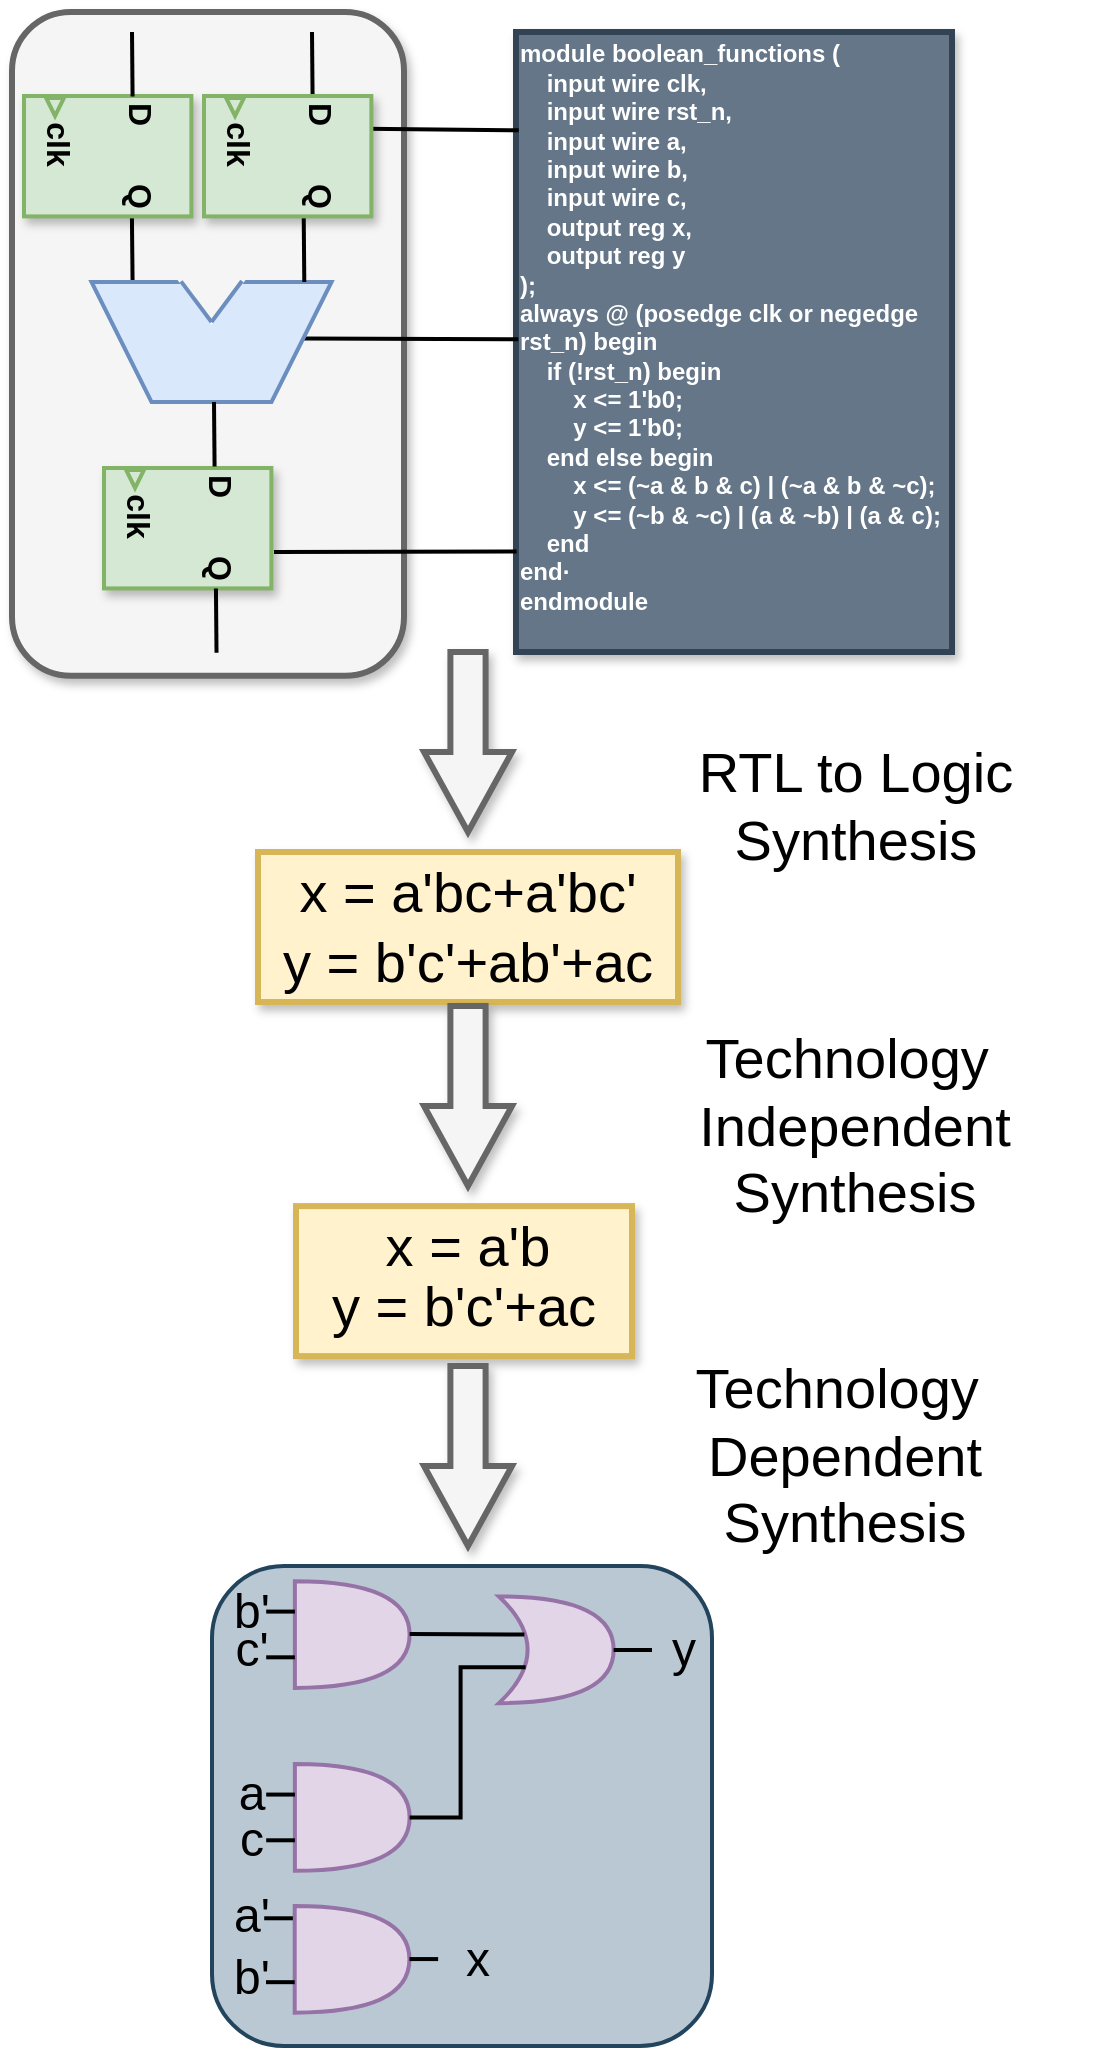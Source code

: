 <mxfile version="24.7.6">
  <diagram name="第 1 页" id="q-j6vuq5w8XLsUYLvh6M">
    <mxGraphModel dx="2375" dy="1404" grid="1" gridSize="10" guides="1" tooltips="1" connect="1" arrows="1" fold="1" page="1" pageScale="1" pageWidth="600" pageHeight="1050" math="0" shadow="0">
      <root>
        <mxCell id="0" />
        <mxCell id="1" parent="0" />
        <mxCell id="uPhW8h95iWGYMfiudBBG-2" value="" style="rounded=0;whiteSpace=wrap;html=1;fillColor=#fff2cc;strokeColor=#d6b656;strokeWidth=3;shadow=1;" parent="1" vertex="1">
          <mxGeometry x="166" y="617.06" width="168" height="75" as="geometry" />
        </mxCell>
        <mxCell id="uPhW8h95iWGYMfiudBBG-1" value="" style="rounded=0;whiteSpace=wrap;html=1;fillColor=#fff2cc;strokeColor=#d6b656;strokeWidth=3;shadow=1;" parent="1" vertex="1">
          <mxGeometry x="147" y="440.0" width="210" height="75" as="geometry" />
        </mxCell>
        <mxCell id="Zr5mx6mt9YZKuDAXMMV7-154" value="&lt;div style=&quot;&quot;&gt;&lt;b style=&quot;&quot;&gt;&lt;font style=&quot;font-size: 12px;&quot;&gt;module boolean_functions (&lt;/font&gt;&lt;/b&gt;&lt;/div&gt;&lt;div style=&quot;&quot;&gt;&lt;b&gt;&lt;font style=&quot;font-size: 12px;&quot;&gt;&amp;nbsp; &amp;nbsp; input wire clk,&lt;/font&gt;&lt;/b&gt;&lt;/div&gt;&lt;div style=&quot;&quot;&gt;&lt;b&gt;&lt;font style=&quot;font-size: 12px;&quot;&gt;&amp;nbsp; &amp;nbsp; input wire rst_n,&lt;/font&gt;&lt;/b&gt;&lt;/div&gt;&lt;div style=&quot;&quot;&gt;&lt;b&gt;&lt;font style=&quot;font-size: 12px;&quot;&gt;&amp;nbsp; &amp;nbsp; input wire a,&lt;/font&gt;&lt;/b&gt;&lt;/div&gt;&lt;div style=&quot;&quot;&gt;&lt;b&gt;&lt;font style=&quot;font-size: 12px;&quot;&gt;&amp;nbsp; &amp;nbsp; input wire b,&lt;/font&gt;&lt;/b&gt;&lt;/div&gt;&lt;div style=&quot;&quot;&gt;&lt;b&gt;&lt;font style=&quot;font-size: 12px;&quot;&gt;&amp;nbsp; &amp;nbsp; input wire c,&lt;/font&gt;&lt;/b&gt;&lt;/div&gt;&lt;div style=&quot;&quot;&gt;&lt;b&gt;&lt;font style=&quot;font-size: 12px;&quot;&gt;&amp;nbsp; &amp;nbsp; output reg x,&lt;/font&gt;&lt;/b&gt;&lt;/div&gt;&lt;div style=&quot;&quot;&gt;&lt;b&gt;&lt;font style=&quot;font-size: 12px;&quot;&gt;&amp;nbsp; &amp;nbsp; output reg y&lt;/font&gt;&lt;/b&gt;&lt;/div&gt;&lt;div style=&quot;&quot;&gt;&lt;b&gt;&lt;font style=&quot;font-size: 12px;&quot;&gt;);&lt;/font&gt;&lt;/b&gt;&lt;/div&gt;&lt;div style=&quot;&quot;&gt;&lt;b&gt;&lt;font style=&quot;font-size: 12px;&quot;&gt;always @ (posedge clk or negedge rst_n) begin&lt;/font&gt;&lt;/b&gt;&lt;/div&gt;&lt;div style=&quot;&quot;&gt;&lt;b&gt;&lt;font style=&quot;font-size: 12px;&quot;&gt;&amp;nbsp; &amp;nbsp; if (!rst_n) begin&lt;/font&gt;&lt;/b&gt;&lt;/div&gt;&lt;div style=&quot;&quot;&gt;&lt;b&gt;&lt;font style=&quot;font-size: 12px;&quot;&gt;&amp;nbsp; &amp;nbsp; &amp;nbsp; &amp;nbsp; x &amp;lt;= 1&#39;b0;&lt;/font&gt;&lt;/b&gt;&lt;/div&gt;&lt;div style=&quot;&quot;&gt;&lt;b&gt;&lt;font style=&quot;font-size: 12px;&quot;&gt;&amp;nbsp; &amp;nbsp; &amp;nbsp; &amp;nbsp; y &amp;lt;= 1&#39;b0;&lt;/font&gt;&lt;/b&gt;&lt;/div&gt;&lt;div style=&quot;&quot;&gt;&lt;b&gt;&lt;font style=&quot;font-size: 12px;&quot;&gt;&amp;nbsp; &amp;nbsp; end else begin&lt;/font&gt;&lt;/b&gt;&lt;/div&gt;&lt;div style=&quot;&quot;&gt;&lt;b&gt;&lt;font style=&quot;font-size: 12px;&quot;&gt;&amp;nbsp; &amp;nbsp; &amp;nbsp; &amp;nbsp; x &amp;lt;= (~a &amp;amp; b &amp;amp; c) | (~a &amp;amp; b &amp;amp; ~c);&lt;/font&gt;&lt;/b&gt;&lt;/div&gt;&lt;div style=&quot;&quot;&gt;&lt;b&gt;&lt;font style=&quot;font-size: 12px;&quot;&gt;&amp;nbsp; &amp;nbsp; &amp;nbsp; &amp;nbsp; y &amp;lt;= (~b &amp;amp; ~c) | (a &amp;amp; ~b) | (a &amp;amp; c);&lt;/font&gt;&lt;/b&gt;&lt;/div&gt;&lt;div style=&quot;&quot;&gt;&lt;b&gt;&lt;font style=&quot;font-size: 12px;&quot;&gt;&amp;nbsp; &amp;nbsp; end&lt;/font&gt;&lt;/b&gt;&lt;/div&gt;&lt;div style=&quot;&quot;&gt;&lt;b&gt;&lt;font style=&quot;font-size: 12px;&quot;&gt;end·&lt;/font&gt;&lt;/b&gt;&lt;/div&gt;&lt;div style=&quot;&quot;&gt;&lt;b&gt;&lt;font style=&quot;font-size: 12px;&quot;&gt;endmodule&lt;/font&gt;&lt;/b&gt;&lt;/div&gt;&lt;div style=&quot;&quot;&gt;&lt;br&gt;&lt;/div&gt;" style="rounded=0;whiteSpace=wrap;html=1;strokeWidth=3;fillColor=#647687;fontColor=#ffffff;strokeColor=#314354;shadow=1;align=left;" parent="1" vertex="1">
          <mxGeometry x="276" y="30" width="218" height="310" as="geometry" />
        </mxCell>
        <mxCell id="Zr5mx6mt9YZKuDAXMMV7-43" value="" style="html=1;shadow=1;dashed=0;align=center;verticalAlign=middle;shape=mxgraph.arrows2.arrow;dy=0.6;dx=40;direction=south;notch=0;strokeWidth=3;fontFamily=Helvetica;rotation=0;fillColor=#f5f5f5;fontColor=#333333;strokeColor=#666666;" parent="1" vertex="1">
          <mxGeometry x="230" y="340" width="44" height="90" as="geometry" />
        </mxCell>
        <mxCell id="Zr5mx6mt9YZKuDAXMMV7-66" value="" style="group;fontFamily=Helvetica;" parent="1" vertex="1" connectable="0">
          <mxGeometry x="30" y="38.75" width="210" height="320.63" as="geometry" />
        </mxCell>
        <mxCell id="Zr5mx6mt9YZKuDAXMMV7-156" value="" style="rounded=1;whiteSpace=wrap;html=1;strokeWidth=3;fillColor=#f5f5f5;fontColor=#333333;strokeColor=#666666;shadow=1;" parent="Zr5mx6mt9YZKuDAXMMV7-66" vertex="1">
          <mxGeometry x="-6" y="-18.75" width="196" height="331.87" as="geometry" />
        </mxCell>
        <mxCell id="Zr5mx6mt9YZKuDAXMMV7-118" value="" style="endArrow=none;html=1;rounded=0;endSize=6;strokeWidth=2;entryX=0.82;entryY=0.974;entryDx=0;entryDy=0;entryPerimeter=0;exitX=1.006;exitY=0.404;exitDx=0;exitDy=0;exitPerimeter=0;fontFamily=Helvetica;" parent="Zr5mx6mt9YZKuDAXMMV7-66" edge="1">
          <mxGeometry width="50" height="50" relative="1" as="geometry">
            <mxPoint x="53.958" y="83.597" as="sourcePoint" />
            <mxPoint x="54.29" y="116.21" as="targetPoint" />
          </mxGeometry>
        </mxCell>
        <mxCell id="Zr5mx6mt9YZKuDAXMMV7-123" value="" style="endArrow=none;html=1;rounded=0;endSize=6;strokeWidth=2;exitX=-0.004;exitY=0.492;exitDx=0;exitDy=0;exitPerimeter=0;entryX=0.481;entryY=0.002;entryDx=0;entryDy=0;entryPerimeter=0;fontFamily=Helvetica;" parent="Zr5mx6mt9YZKuDAXMMV7-66" edge="1">
          <mxGeometry width="50" height="50" relative="1" as="geometry">
            <mxPoint x="247.152" y="144.88" as="sourcePoint" />
            <mxPoint x="140" y="144.5" as="targetPoint" />
          </mxGeometry>
        </mxCell>
        <mxCell id="oGUt-Syhmb74eNaqMYqk-24" value="" style="group;rotation=90;" parent="Zr5mx6mt9YZKuDAXMMV7-66" vertex="1" connectable="0">
          <mxGeometry x="34" y="197.255" width="95" height="83.69" as="geometry" />
        </mxCell>
        <mxCell id="oGUt-Syhmb74eNaqMYqk-25" value="" style="rounded=0;whiteSpace=wrap;html=1;rotation=180;strokeWidth=2;fontFamily=Helvetica;fillColor=#d5e8d4;strokeColor=#82b366;shadow=1;" parent="oGUt-Syhmb74eNaqMYqk-24" vertex="1">
          <mxGeometry x="6" y="12" width="83.69" height="60.203" as="geometry" />
        </mxCell>
        <mxCell id="oGUt-Syhmb74eNaqMYqk-26" value="&lt;font size=&quot;1&quot;&gt;&lt;b style=&quot;font-size: 16px;&quot;&gt;D&lt;/b&gt;&lt;/font&gt;" style="text;html=1;strokeColor=none;fillColor=none;align=center;verticalAlign=middle;whiteSpace=wrap;rounded=0;strokeWidth=2;fontFamily=Helvetica;rotation=90;" parent="oGUt-Syhmb74eNaqMYqk-24" vertex="1">
          <mxGeometry x="37" y="8" width="54.286" height="26.757" as="geometry" />
        </mxCell>
        <mxCell id="oGUt-Syhmb74eNaqMYqk-27" value="&lt;font size=&quot;1&quot;&gt;&lt;b style=&quot;font-size: 16px;&quot;&gt;Q&lt;/b&gt;&lt;/font&gt;" style="text;html=1;strokeColor=none;fillColor=none;align=center;verticalAlign=middle;whiteSpace=wrap;rounded=0;strokeWidth=2;fontFamily=Helvetica;rotation=90;" parent="oGUt-Syhmb74eNaqMYqk-24" vertex="1">
          <mxGeometry x="37" y="49" width="54.286" height="26.757" as="geometry" />
        </mxCell>
        <mxCell id="oGUt-Syhmb74eNaqMYqk-28" value="&lt;font size=&quot;1&quot;&gt;&lt;b style=&quot;font-size: 16px;&quot;&gt;clk&lt;/b&gt;&lt;/font&gt;" style="text;html=1;strokeColor=none;fillColor=none;align=center;verticalAlign=middle;whiteSpace=wrap;rounded=0;strokeWidth=2;fontFamily=Helvetica;rotation=90;" parent="oGUt-Syhmb74eNaqMYqk-24" vertex="1">
          <mxGeometry x="-4" y="23" width="54.286" height="26.757" as="geometry" />
        </mxCell>
        <mxCell id="oGUt-Syhmb74eNaqMYqk-29" value="" style="triangle;whiteSpace=wrap;html=1;strokeWidth=2;fontFamily=Helvetica;fillColor=#d5e8d4;strokeColor=#82b366;rotation=90;" parent="oGUt-Syhmb74eNaqMYqk-24" vertex="1">
          <mxGeometry x="17" y="13" width="9.048" height="8.919" as="geometry" />
        </mxCell>
        <mxCell id="oGUt-Syhmb74eNaqMYqk-47" value="" style="endArrow=none;html=1;rounded=0;endSize=6;strokeWidth=2;entryX=0.82;entryY=0.974;entryDx=0;entryDy=0;entryPerimeter=0;exitX=1.006;exitY=0.404;exitDx=0;exitDy=0;exitPerimeter=0;fontFamily=Helvetica;" parent="oGUt-Syhmb74eNaqMYqk-24" edge="1">
          <mxGeometry width="50" height="50" relative="1" as="geometry">
            <mxPoint x="61.97" y="72.205" as="sourcePoint" />
            <mxPoint x="62.26" y="104.415" as="targetPoint" />
          </mxGeometry>
        </mxCell>
        <mxCell id="oGUt-Syhmb74eNaqMYqk-31" value="" style="group;rotation=90;" parent="Zr5mx6mt9YZKuDAXMMV7-66" vertex="1" connectable="0">
          <mxGeometry x="-6" y="11.255" width="95" height="83.69" as="geometry" />
        </mxCell>
        <mxCell id="oGUt-Syhmb74eNaqMYqk-32" value="" style="rounded=0;whiteSpace=wrap;html=1;rotation=180;strokeWidth=2;fontFamily=Helvetica;fillColor=#d5e8d4;strokeColor=#82b366;shadow=1;" parent="oGUt-Syhmb74eNaqMYqk-31" vertex="1">
          <mxGeometry x="6" y="12" width="83.69" height="60.203" as="geometry" />
        </mxCell>
        <mxCell id="oGUt-Syhmb74eNaqMYqk-33" value="&lt;font size=&quot;1&quot;&gt;&lt;b style=&quot;font-size: 16px;&quot;&gt;D&lt;/b&gt;&lt;/font&gt;" style="text;html=1;strokeColor=none;fillColor=none;align=center;verticalAlign=middle;whiteSpace=wrap;rounded=0;strokeWidth=2;fontFamily=Helvetica;rotation=90;" parent="oGUt-Syhmb74eNaqMYqk-31" vertex="1">
          <mxGeometry x="37" y="8" width="54.286" height="26.757" as="geometry" />
        </mxCell>
        <mxCell id="oGUt-Syhmb74eNaqMYqk-34" value="&lt;font size=&quot;1&quot;&gt;&lt;b style=&quot;font-size: 16px;&quot;&gt;Q&lt;/b&gt;&lt;/font&gt;" style="text;html=1;strokeColor=none;fillColor=none;align=center;verticalAlign=middle;whiteSpace=wrap;rounded=0;strokeWidth=2;fontFamily=Helvetica;rotation=90;" parent="oGUt-Syhmb74eNaqMYqk-31" vertex="1">
          <mxGeometry x="37" y="49" width="54.286" height="26.757" as="geometry" />
        </mxCell>
        <mxCell id="oGUt-Syhmb74eNaqMYqk-35" value="&lt;font size=&quot;1&quot;&gt;&lt;b style=&quot;font-size: 16px;&quot;&gt;clk&lt;/b&gt;&lt;/font&gt;" style="text;html=1;strokeColor=none;fillColor=none;align=center;verticalAlign=middle;whiteSpace=wrap;rounded=0;strokeWidth=2;fontFamily=Helvetica;rotation=90;" parent="oGUt-Syhmb74eNaqMYqk-31" vertex="1">
          <mxGeometry x="-4" y="23" width="54.286" height="26.757" as="geometry" />
        </mxCell>
        <mxCell id="oGUt-Syhmb74eNaqMYqk-36" value="" style="triangle;whiteSpace=wrap;html=1;strokeWidth=2;fontFamily=Helvetica;fillColor=#d5e8d4;strokeColor=#82b366;rotation=90;" parent="oGUt-Syhmb74eNaqMYqk-31" vertex="1">
          <mxGeometry x="17" y="13" width="9.048" height="8.919" as="geometry" />
        </mxCell>
        <mxCell id="oGUt-Syhmb74eNaqMYqk-43" value="" style="endArrow=none;html=1;rounded=0;endSize=6;strokeWidth=2;entryX=0.82;entryY=0.974;entryDx=0;entryDy=0;entryPerimeter=0;exitX=1.006;exitY=0.404;exitDx=0;exitDy=0;exitPerimeter=0;fontFamily=Helvetica;" parent="Zr5mx6mt9YZKuDAXMMV7-66" edge="1">
          <mxGeometry width="50" height="50" relative="1" as="geometry">
            <mxPoint x="144" y="-8.75" as="sourcePoint" />
            <mxPoint x="144.29" y="23.46" as="targetPoint" />
          </mxGeometry>
        </mxCell>
        <mxCell id="oGUt-Syhmb74eNaqMYqk-45" value="" style="endArrow=none;html=1;rounded=0;endSize=6;strokeWidth=2;entryX=0.82;entryY=0.974;entryDx=0;entryDy=0;entryPerimeter=0;exitX=1.006;exitY=0.404;exitDx=0;exitDy=0;exitPerimeter=0;fontFamily=Helvetica;" parent="Zr5mx6mt9YZKuDAXMMV7-66" edge="1">
          <mxGeometry width="50" height="50" relative="1" as="geometry">
            <mxPoint x="54" y="-8.75" as="sourcePoint" />
            <mxPoint x="54.29" y="23.46" as="targetPoint" />
          </mxGeometry>
        </mxCell>
        <mxCell id="Zr5mx6mt9YZKuDAXMMV7-112" value="" style="shape=trapezoid;perimeter=trapezoidPerimeter;whiteSpace=wrap;html=1;fixedSize=1;rotation=-180;strokeWidth=2;size=30;fillColor=#dae8fc;strokeColor=#6c8ebf;fontFamily=Helvetica;" parent="1" vertex="1">
          <mxGeometry x="63.75" y="155" width="120" height="60" as="geometry" />
        </mxCell>
        <mxCell id="Zr5mx6mt9YZKuDAXMMV7-113" value="" style="triangle;whiteSpace=wrap;html=1;rotation=90;strokeWidth=2;fillColor=#F5F5F5;strokeColor=#f5f5f5;fontFamily=Helvetica;" parent="1" vertex="1">
          <mxGeometry x="113.75" y="150" width="20" height="30" as="geometry" />
        </mxCell>
        <mxCell id="Zr5mx6mt9YZKuDAXMMV7-114" value="" style="endArrow=none;html=1;rounded=0;strokeColor=#f5f5f5;strokeWidth=3;curved=0;fontFamily=Helvetica;" parent="1" edge="1">
          <mxGeometry width="50" height="50" relative="1" as="geometry">
            <mxPoint x="109.25" y="154.95" as="sourcePoint" />
            <mxPoint x="138.25" y="154.95" as="targetPoint" />
          </mxGeometry>
        </mxCell>
        <mxCell id="Zr5mx6mt9YZKuDAXMMV7-115" value="" style="endArrow=none;html=1;rounded=0;exitX=0.627;exitY=1.005;exitDx=0;exitDy=0;exitPerimeter=0;entryX=1;entryY=0.5;entryDx=0;entryDy=0;strokeWidth=2;strokeColor=#6C8EBF;fontFamily=Helvetica;" parent="1" source="Zr5mx6mt9YZKuDAXMMV7-112" target="Zr5mx6mt9YZKuDAXMMV7-113" edge="1">
          <mxGeometry width="50" height="50" relative="1" as="geometry">
            <mxPoint x="113.75" y="145" as="sourcePoint" />
            <mxPoint x="163.75" y="95" as="targetPoint" />
          </mxGeometry>
        </mxCell>
        <mxCell id="Zr5mx6mt9YZKuDAXMMV7-116" value="" style="endArrow=none;html=1;rounded=0;exitX=1;exitY=0.5;exitDx=0;exitDy=0;entryX=0.373;entryY=1.008;entryDx=0;entryDy=0;strokeWidth=2;entryPerimeter=0;strokeColor=#6C8EBF;fontFamily=Helvetica;" parent="1" source="Zr5mx6mt9YZKuDAXMMV7-113" target="Zr5mx6mt9YZKuDAXMMV7-112" edge="1">
          <mxGeometry width="50" height="50" relative="1" as="geometry">
            <mxPoint x="118.75" y="165" as="sourcePoint" />
            <mxPoint x="133.75" y="185" as="targetPoint" />
          </mxGeometry>
        </mxCell>
        <mxCell id="Zr5mx6mt9YZKuDAXMMV7-119" value="" style="endArrow=none;html=1;rounded=0;endSize=6;strokeWidth=2;entryX=0.82;entryY=0.974;entryDx=0;entryDy=0;entryPerimeter=0;exitX=1.006;exitY=0.404;exitDx=0;exitDy=0;exitPerimeter=0;fontFamily=Helvetica;" parent="1" edge="1">
          <mxGeometry width="50" height="50" relative="1" as="geometry">
            <mxPoint x="169.86" y="122.79" as="sourcePoint" />
            <mxPoint x="170.15" y="155.0" as="targetPoint" />
          </mxGeometry>
        </mxCell>
        <mxCell id="Zr5mx6mt9YZKuDAXMMV7-120" value="" style="endArrow=none;html=1;rounded=0;endSize=6;strokeWidth=2;entryX=0.82;entryY=0.974;entryDx=0;entryDy=0;entryPerimeter=0;exitX=1.006;exitY=0.404;exitDx=0;exitDy=0;exitPerimeter=0;fontFamily=Helvetica;" parent="1" edge="1">
          <mxGeometry width="50" height="50" relative="1" as="geometry">
            <mxPoint x="125" y="215" as="sourcePoint" />
            <mxPoint x="125.29" y="247.21" as="targetPoint" />
          </mxGeometry>
        </mxCell>
        <mxCell id="Zr5mx6mt9YZKuDAXMMV7-122" value="" style="endArrow=none;html=1;rounded=0;endSize=6;strokeWidth=2;exitX=-0.003;exitY=0.173;exitDx=0;exitDy=0;exitPerimeter=0;entryX=0.481;entryY=0.002;entryDx=0;entryDy=0;entryPerimeter=0;fontFamily=Helvetica;" parent="1" edge="1">
          <mxGeometry width="50" height="50" relative="1" as="geometry">
            <mxPoint x="277.364" y="79.157" as="sourcePoint" />
            <mxPoint x="200.66" y="78.41" as="targetPoint" />
          </mxGeometry>
        </mxCell>
        <mxCell id="Zr5mx6mt9YZKuDAXMMV7-124" value="" style="endArrow=none;html=1;rounded=0;endSize=6;strokeWidth=2;exitX=-0.008;exitY=0.816;exitDx=0;exitDy=0;exitPerimeter=0;entryX=0.481;entryY=0.002;entryDx=0;entryDy=0;entryPerimeter=0;fontFamily=Helvetica;" parent="1" edge="1">
          <mxGeometry width="50" height="50" relative="1" as="geometry">
            <mxPoint x="276.304" y="289.74" as="sourcePoint" />
            <mxPoint x="155" y="290" as="targetPoint" />
          </mxGeometry>
        </mxCell>
        <mxCell id="Zr5mx6mt9YZKuDAXMMV7-125" value="&lt;font style=&quot;font-size: 28px;&quot;&gt;x = a&#39;bc+a&#39;bc&#39;&lt;/font&gt;" style="text;html=1;align=center;verticalAlign=middle;whiteSpace=wrap;rounded=0;fontFamily=Helvetica;" parent="1" vertex="1">
          <mxGeometry x="157" y="430.0" width="190" height="60" as="geometry" />
        </mxCell>
        <mxCell id="Zr5mx6mt9YZKuDAXMMV7-126" value="&lt;font style=&quot;font-size: 28px;&quot;&gt;y = b&#39;c&#39;+ab&#39;+ac&lt;/font&gt;" style="text;html=1;align=center;verticalAlign=middle;whiteSpace=wrap;rounded=0;fontFamily=Helvetica;" parent="1" vertex="1">
          <mxGeometry x="147" y="465.0" width="210" height="60" as="geometry" />
        </mxCell>
        <mxCell id="Zr5mx6mt9YZKuDAXMMV7-128" value="&lt;font style=&quot;font-size: 28px;&quot;&gt;x = a&#39;b&lt;/font&gt;" style="text;html=1;align=center;verticalAlign=middle;whiteSpace=wrap;rounded=0;fontFamily=Helvetica;" parent="1" vertex="1">
          <mxGeometry x="192" y="607" width="120" height="60" as="geometry" />
        </mxCell>
        <mxCell id="Zr5mx6mt9YZKuDAXMMV7-129" value="&lt;font style=&quot;font-size: 28px;&quot;&gt;y = b&#39;c&#39;+ac&lt;/font&gt;" style="text;html=1;align=center;verticalAlign=middle;whiteSpace=wrap;rounded=0;fontFamily=Helvetica;" parent="1" vertex="1">
          <mxGeometry x="180" y="637" width="140" height="60" as="geometry" />
        </mxCell>
        <mxCell id="Zr5mx6mt9YZKuDAXMMV7-151" value="&lt;font style=&quot;font-size: 28px;&quot;&gt;RTL to Logic&lt;/font&gt;&lt;div style=&quot;font-size: 28px;&quot;&gt;&lt;font style=&quot;font-size: 28px;&quot;&gt;Synthesis&lt;/font&gt;&lt;/div&gt;" style="text;html=1;align=center;verticalAlign=middle;whiteSpace=wrap;rounded=0;fontFamily=Helvetica;strokeWidth=3;fontSize=11;" parent="1" vertex="1">
          <mxGeometry x="320.5" y="387" width="250" height="60" as="geometry" />
        </mxCell>
        <mxCell id="Zr5mx6mt9YZKuDAXMMV7-152" value="&lt;font style=&quot;font-size: 28px;&quot;&gt;Technology&amp;nbsp;&lt;/font&gt;&lt;div style=&quot;font-size: 28px;&quot;&gt;&lt;font style=&quot;font-size: 28px;&quot;&gt;Independent&lt;/font&gt;&lt;/div&gt;&lt;div style=&quot;font-size: 28px;&quot;&gt;&lt;font style=&quot;font-size: 28px;&quot;&gt;Synthesis&lt;/font&gt;&lt;/div&gt;" style="text;html=1;align=center;verticalAlign=middle;whiteSpace=wrap;rounded=0;fontFamily=Helvetica;strokeWidth=3;" parent="1" vertex="1">
          <mxGeometry x="334" y="547" width="223" height="60" as="geometry" />
        </mxCell>
        <mxCell id="oGUt-Syhmb74eNaqMYqk-14" value="&lt;font style=&quot;font-size: 28px;&quot;&gt;Technology&amp;nbsp;&lt;/font&gt;&lt;div style=&quot;font-size: 28px;&quot;&gt;&lt;font style=&quot;font-size: 28px;&quot;&gt;Dependent&lt;/font&gt;&lt;/div&gt;&lt;div style=&quot;font-size: 28px;&quot;&gt;&lt;font style=&quot;font-size: 28px;&quot;&gt;Synthesis&lt;/font&gt;&lt;/div&gt;" style="text;html=1;align=center;verticalAlign=middle;whiteSpace=wrap;rounded=0;fontFamily=Helvetica;strokeWidth=3;" parent="1" vertex="1">
          <mxGeometry x="324" y="712" width="233" height="60" as="geometry" />
        </mxCell>
        <mxCell id="oGUt-Syhmb74eNaqMYqk-37" value="" style="group;rotation=90;shadow=0;" parent="1" vertex="1" connectable="0">
          <mxGeometry x="114" y="50.005" width="95" height="83.69" as="geometry" />
        </mxCell>
        <mxCell id="oGUt-Syhmb74eNaqMYqk-38" value="" style="rounded=0;whiteSpace=wrap;html=1;rotation=180;strokeWidth=2;fontFamily=Helvetica;fillColor=#d5e8d4;strokeColor=#82b366;shadow=1;" parent="oGUt-Syhmb74eNaqMYqk-37" vertex="1">
          <mxGeometry x="6" y="12" width="83.69" height="60.203" as="geometry" />
        </mxCell>
        <mxCell id="oGUt-Syhmb74eNaqMYqk-39" value="&lt;font size=&quot;1&quot;&gt;&lt;b style=&quot;font-size: 16px;&quot;&gt;D&lt;/b&gt;&lt;/font&gt;" style="text;html=1;strokeColor=none;fillColor=none;align=center;verticalAlign=middle;whiteSpace=wrap;rounded=0;strokeWidth=2;fontFamily=Helvetica;rotation=90;" parent="oGUt-Syhmb74eNaqMYqk-37" vertex="1">
          <mxGeometry x="37" y="8" width="54.286" height="26.757" as="geometry" />
        </mxCell>
        <mxCell id="oGUt-Syhmb74eNaqMYqk-40" value="&lt;font size=&quot;1&quot;&gt;&lt;b style=&quot;font-size: 16px;&quot;&gt;Q&lt;/b&gt;&lt;/font&gt;" style="text;html=1;strokeColor=none;fillColor=none;align=center;verticalAlign=middle;whiteSpace=wrap;rounded=0;strokeWidth=2;fontFamily=Helvetica;rotation=90;" parent="oGUt-Syhmb74eNaqMYqk-37" vertex="1">
          <mxGeometry x="37" y="49" width="54.286" height="26.757" as="geometry" />
        </mxCell>
        <mxCell id="oGUt-Syhmb74eNaqMYqk-41" value="&lt;font size=&quot;1&quot;&gt;&lt;b style=&quot;font-size: 16px;&quot;&gt;clk&lt;/b&gt;&lt;/font&gt;" style="text;html=1;strokeColor=none;fillColor=none;align=center;verticalAlign=middle;whiteSpace=wrap;rounded=0;strokeWidth=2;fontFamily=Helvetica;rotation=90;" parent="oGUt-Syhmb74eNaqMYqk-37" vertex="1">
          <mxGeometry x="-4" y="23" width="54.286" height="26.757" as="geometry" />
        </mxCell>
        <mxCell id="oGUt-Syhmb74eNaqMYqk-42" value="" style="triangle;whiteSpace=wrap;html=1;strokeWidth=2;fontFamily=Helvetica;fillColor=#d5e8d4;strokeColor=#82b366;rotation=90;" parent="oGUt-Syhmb74eNaqMYqk-37" vertex="1">
          <mxGeometry x="17" y="13" width="9.048" height="8.919" as="geometry" />
        </mxCell>
        <mxCell id="oGUt-Syhmb74eNaqMYqk-81" value="" style="group;rounded=1;" parent="1" vertex="1" connectable="0">
          <mxGeometry x="124" y="797" width="250" height="240" as="geometry" />
        </mxCell>
        <mxCell id="oGUt-Syhmb74eNaqMYqk-69" value="&lt;font style=&quot;font-size: 24px;&quot;&gt;c&lt;/font&gt;" style="text;html=1;align=center;verticalAlign=middle;whiteSpace=wrap;rounded=0;fontFamily=Helvetica;container=0;" parent="oGUt-Syhmb74eNaqMYqk-81" vertex="1">
          <mxGeometry x="10" y="122.05" width="20" height="30" as="geometry" />
        </mxCell>
        <mxCell id="Zr5mx6mt9YZKuDAXMMV7-176" value="" style="rounded=1;whiteSpace=wrap;html=1;strokeWidth=2;fillColor=#bac8d3;strokeColor=#23445d;container=0;" parent="oGUt-Syhmb74eNaqMYqk-81" vertex="1">
          <mxGeometry width="250" height="240" as="geometry" />
        </mxCell>
        <mxCell id="Zr5mx6mt9YZKuDAXMMV7-177" value="" style="shape=or;whiteSpace=wrap;html=1;fillColor=#e1d5e7;strokeColor=#9673a6;strokeWidth=2;container=0;" parent="oGUt-Syhmb74eNaqMYqk-81" vertex="1">
          <mxGeometry x="41.439" y="7.619" width="57.377" height="53.333" as="geometry" />
        </mxCell>
        <mxCell id="Zr5mx6mt9YZKuDAXMMV7-178" value="" style="shape=xor;whiteSpace=wrap;html=1;fillColor=#e1d5e7;strokeColor=#9673a6;strokeWidth=2;container=0;" parent="oGUt-Syhmb74eNaqMYqk-81" vertex="1">
          <mxGeometry x="143.443" y="15.238" width="57.377" height="53.333" as="geometry" />
        </mxCell>
        <mxCell id="Zr5mx6mt9YZKuDAXMMV7-179" value="" style="shape=or;whiteSpace=wrap;html=1;fillColor=#e1d5e7;strokeColor=#9673a6;strokeWidth=2;container=0;" parent="oGUt-Syhmb74eNaqMYqk-81" vertex="1">
          <mxGeometry x="41.439" y="99.048" width="57.377" height="53.333" as="geometry" />
        </mxCell>
        <mxCell id="Zr5mx6mt9YZKuDAXMMV7-181" value="" style="endArrow=none;html=1;rounded=0;endSize=6;strokeWidth=2;entryX=0.481;entryY=0.002;entryDx=0;entryDy=0;entryPerimeter=0;fontFamily=Helvetica;exitX=0.222;exitY=0.357;exitDx=0;exitDy=0;exitPerimeter=0;" parent="oGUt-Syhmb74eNaqMYqk-81" source="Zr5mx6mt9YZKuDAXMMV7-178" edge="1">
          <mxGeometry width="50" height="50" relative="1" as="geometry">
            <mxPoint x="162.568" y="30.476" as="sourcePoint" />
            <mxPoint x="98.816" y="33.966" as="targetPoint" />
          </mxGeometry>
        </mxCell>
        <mxCell id="Zr5mx6mt9YZKuDAXMMV7-182" value="" style="endArrow=none;html=1;rounded=0;endSize=6;strokeWidth=2;fontFamily=Helvetica;" parent="oGUt-Syhmb74eNaqMYqk-81" edge="1">
          <mxGeometry width="50" height="50" relative="1" as="geometry">
            <mxPoint x="41.439" y="114.286" as="sourcePoint" />
            <mxPoint x="27.095" y="114.286" as="targetPoint" />
          </mxGeometry>
        </mxCell>
        <mxCell id="Zr5mx6mt9YZKuDAXMMV7-183" value="" style="endArrow=none;html=1;rounded=0;endSize=6;strokeWidth=2;entryX=1;entryY=0.5;entryDx=0;entryDy=0;entryPerimeter=0;fontFamily=Helvetica;exitX=0.222;exitY=0.357;exitDx=0;exitDy=0;exitPerimeter=0;edgeStyle=orthogonalEdgeStyle;" parent="oGUt-Syhmb74eNaqMYqk-81" target="Zr5mx6mt9YZKuDAXMMV7-179" edge="1">
          <mxGeometry width="50" height="50" relative="1" as="geometry">
            <mxPoint x="156.831" y="50.606" as="sourcePoint" />
            <mxPoint x="99.454" y="50.286" as="targetPoint" />
            <Array as="points">
              <mxPoint x="124.317" y="50.286" />
              <mxPoint x="124.317" y="125.714" />
            </Array>
          </mxGeometry>
        </mxCell>
        <mxCell id="Zr5mx6mt9YZKuDAXMMV7-184" value="" style="endArrow=none;html=1;rounded=0;endSize=6;strokeWidth=2;entryX=0.481;entryY=0.002;entryDx=0;entryDy=0;entryPerimeter=0;fontFamily=Helvetica;" parent="oGUt-Syhmb74eNaqMYqk-81" edge="1">
          <mxGeometry width="50" height="50" relative="1" as="geometry">
            <mxPoint x="220" y="42" as="sourcePoint" />
            <mxPoint x="200.82" y="42" as="targetPoint" />
          </mxGeometry>
        </mxCell>
        <mxCell id="Zr5mx6mt9YZKuDAXMMV7-185" value="" style="endArrow=none;html=1;rounded=0;endSize=6;strokeWidth=2;fontFamily=Helvetica;" parent="oGUt-Syhmb74eNaqMYqk-81" edge="1">
          <mxGeometry width="50" height="50" relative="1" as="geometry">
            <mxPoint x="41.439" y="137.143" as="sourcePoint" />
            <mxPoint x="27.095" y="137.143" as="targetPoint" />
          </mxGeometry>
        </mxCell>
        <mxCell id="Zr5mx6mt9YZKuDAXMMV7-186" value="" style="endArrow=none;html=1;rounded=0;endSize=6;strokeWidth=2;fontFamily=Helvetica;" parent="oGUt-Syhmb74eNaqMYqk-81" edge="1">
          <mxGeometry width="50" height="50" relative="1" as="geometry">
            <mxPoint x="41.439" y="22.796" as="sourcePoint" />
            <mxPoint x="27.095" y="22.796" as="targetPoint" />
          </mxGeometry>
        </mxCell>
        <mxCell id="Zr5mx6mt9YZKuDAXMMV7-187" value="" style="endArrow=none;html=1;rounded=0;endSize=6;strokeWidth=2;fontFamily=Helvetica;" parent="oGUt-Syhmb74eNaqMYqk-81" edge="1">
          <mxGeometry width="50" height="50" relative="1" as="geometry">
            <mxPoint x="41.439" y="45.653" as="sourcePoint" />
            <mxPoint x="27.095" y="45.653" as="targetPoint" />
          </mxGeometry>
        </mxCell>
        <mxCell id="oGUt-Syhmb74eNaqMYqk-49" value="&lt;font style=&quot;font-size: 24px;&quot;&gt;c&#39;&lt;/font&gt;" style="text;html=1;align=center;verticalAlign=middle;whiteSpace=wrap;rounded=0;fontFamily=Helvetica;container=0;" parent="oGUt-Syhmb74eNaqMYqk-81" vertex="1">
          <mxGeometry x="10" y="26.9" width="20" height="30" as="geometry" />
        </mxCell>
        <mxCell id="oGUt-Syhmb74eNaqMYqk-66" value="&lt;font style=&quot;font-size: 24px;&quot;&gt;b&#39;&lt;/font&gt;" style="text;html=1;align=center;verticalAlign=middle;whiteSpace=wrap;rounded=0;fontFamily=Helvetica;container=0;" parent="oGUt-Syhmb74eNaqMYqk-81" vertex="1">
          <mxGeometry x="10" y="7.62" width="20" height="30" as="geometry" />
        </mxCell>
        <mxCell id="oGUt-Syhmb74eNaqMYqk-67" value="&lt;font style=&quot;font-size: 24px;&quot;&gt;a&lt;/font&gt;" style="text;html=1;align=center;verticalAlign=middle;whiteSpace=wrap;rounded=0;fontFamily=Helvetica;container=0;" parent="oGUt-Syhmb74eNaqMYqk-81" vertex="1">
          <mxGeometry x="10" y="99.05" width="20" height="30" as="geometry" />
        </mxCell>
        <mxCell id="oGUt-Syhmb74eNaqMYqk-70" value="" style="shape=or;whiteSpace=wrap;html=1;fillColor=#e1d5e7;strokeColor=#9673a6;strokeWidth=2;" parent="oGUt-Syhmb74eNaqMYqk-81" vertex="1">
          <mxGeometry x="41.347" y="169.997" width="57.377" height="53.333" as="geometry" />
        </mxCell>
        <mxCell id="oGUt-Syhmb74eNaqMYqk-71" value="" style="endArrow=none;html=1;rounded=0;endSize=6;strokeWidth=2;fontFamily=Helvetica;" parent="oGUt-Syhmb74eNaqMYqk-81" edge="1">
          <mxGeometry width="50" height="50" relative="1" as="geometry">
            <mxPoint x="41.347" y="208.092" as="sourcePoint" />
            <mxPoint x="27.002" y="208.092" as="targetPoint" />
          </mxGeometry>
        </mxCell>
        <mxCell id="oGUt-Syhmb74eNaqMYqk-72" value="" style="endArrow=none;html=1;rounded=0;endSize=6;strokeWidth=2;fontFamily=Helvetica;" parent="oGUt-Syhmb74eNaqMYqk-81" edge="1">
          <mxGeometry width="50" height="50" relative="1" as="geometry">
            <mxPoint x="113.068" y="196.534" as="sourcePoint" />
            <mxPoint x="98.724" y="196.534" as="targetPoint" />
          </mxGeometry>
        </mxCell>
        <mxCell id="oGUt-Syhmb74eNaqMYqk-73" value="&lt;font style=&quot;font-size: 24px;&quot;&gt;c&lt;/font&gt;" style="text;html=1;align=center;verticalAlign=middle;whiteSpace=wrap;rounded=0;fontFamily=Helvetica;container=0;" parent="oGUt-Syhmb74eNaqMYqk-81" vertex="1">
          <mxGeometry x="10" y="122.38" width="20" height="30" as="geometry" />
        </mxCell>
        <mxCell id="oGUt-Syhmb74eNaqMYqk-74" value="&lt;font style=&quot;font-size: 24px;&quot;&gt;a&#39;&lt;/font&gt;" style="text;html=1;align=center;verticalAlign=middle;whiteSpace=wrap;rounded=0;fontFamily=Helvetica;container=0;" parent="oGUt-Syhmb74eNaqMYqk-81" vertex="1">
          <mxGeometry x="10" y="160" width="20" height="30" as="geometry" />
        </mxCell>
        <mxCell id="oGUt-Syhmb74eNaqMYqk-76" value="" style="endArrow=none;html=1;rounded=0;endSize=6;strokeWidth=2;fontFamily=Helvetica;" parent="oGUt-Syhmb74eNaqMYqk-81" edge="1">
          <mxGeometry width="50" height="50" relative="1" as="geometry">
            <mxPoint x="40.439" y="176.143" as="sourcePoint" />
            <mxPoint x="26.095" y="176.143" as="targetPoint" />
          </mxGeometry>
        </mxCell>
        <mxCell id="oGUt-Syhmb74eNaqMYqk-77" value="&lt;font style=&quot;font-size: 24px;&quot;&gt;b&#39;&lt;/font&gt;" style="text;html=1;align=center;verticalAlign=middle;whiteSpace=wrap;rounded=0;fontFamily=Helvetica;container=0;" parent="oGUt-Syhmb74eNaqMYqk-81" vertex="1">
          <mxGeometry x="10" y="191" width="20" height="30" as="geometry" />
        </mxCell>
        <mxCell id="oGUt-Syhmb74eNaqMYqk-78" value="&lt;font style=&quot;font-size: 24px;&quot;&gt;x&lt;/font&gt;" style="text;html=1;align=center;verticalAlign=middle;whiteSpace=wrap;rounded=0;fontFamily=Helvetica;container=0;" parent="oGUt-Syhmb74eNaqMYqk-81" vertex="1">
          <mxGeometry x="123.44" y="181.66" width="20" height="30" as="geometry" />
        </mxCell>
        <mxCell id="oGUt-Syhmb74eNaqMYqk-79" value="&lt;font style=&quot;font-size: 24px;&quot;&gt;y&lt;/font&gt;" style="text;html=1;align=center;verticalAlign=middle;whiteSpace=wrap;rounded=0;fontFamily=Helvetica;container=0;" parent="oGUt-Syhmb74eNaqMYqk-81" vertex="1">
          <mxGeometry x="225.5" y="26.9" width="20" height="30" as="geometry" />
        </mxCell>
        <mxCell id="--HGlg7W1a5oVOpdPrtB-1" value="" style="html=1;shadow=1;dashed=0;align=center;verticalAlign=middle;shape=mxgraph.arrows2.arrow;dy=0.6;dx=40;direction=south;notch=0;strokeWidth=3;fontFamily=Helvetica;rotation=0;fillColor=#f5f5f5;fontColor=#333333;strokeColor=#666666;" vertex="1" parent="1">
          <mxGeometry x="230" y="517" width="44" height="90" as="geometry" />
        </mxCell>
        <mxCell id="--HGlg7W1a5oVOpdPrtB-3" value="" style="html=1;shadow=1;dashed=0;align=center;verticalAlign=middle;shape=mxgraph.arrows2.arrow;dy=0.6;dx=40;direction=south;notch=0;strokeWidth=3;fontFamily=Helvetica;rotation=0;fillColor=#f5f5f5;fontColor=#333333;strokeColor=#666666;" vertex="1" parent="1">
          <mxGeometry x="230" y="697" width="44" height="90" as="geometry" />
        </mxCell>
      </root>
    </mxGraphModel>
  </diagram>
</mxfile>
